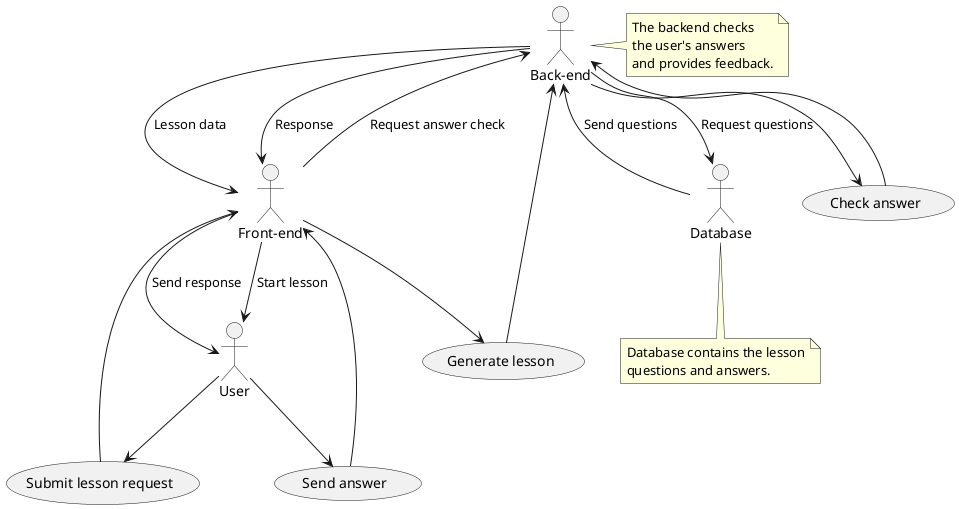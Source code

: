 @startuml
:User: as User
:Front-end: as Front
:Back-end: as Back
:Database: as DB

(Submit lesson request) as (LessonRequest)
(Generate lesson) as (GenerateLesson)
(Send answer) as (SendAnswer)
(Check answer) as (CheckAnswer)

User --> (LessonRequest)
(LessonRequest) --> Front
Front --> (GenerateLesson)
(GenerateLesson) --> Back
Back --> DB : Request questions
DB --> Back : Send questions
Back --> Front : Lesson data
Front --> User : Start lesson
User --> (SendAnswer)
(SendAnswer) --> Front
Front --> Back : Request answer check
Back --> (CheckAnswer)
(CheckAnswer) --> Back
Back --> Front : Response
Front --> User : Send response

note right of Back
The backend checks
the user's answers
and provides feedback.
end note

note bottom of DB
Database contains the lesson
questions and answers.
end note

@enduml
